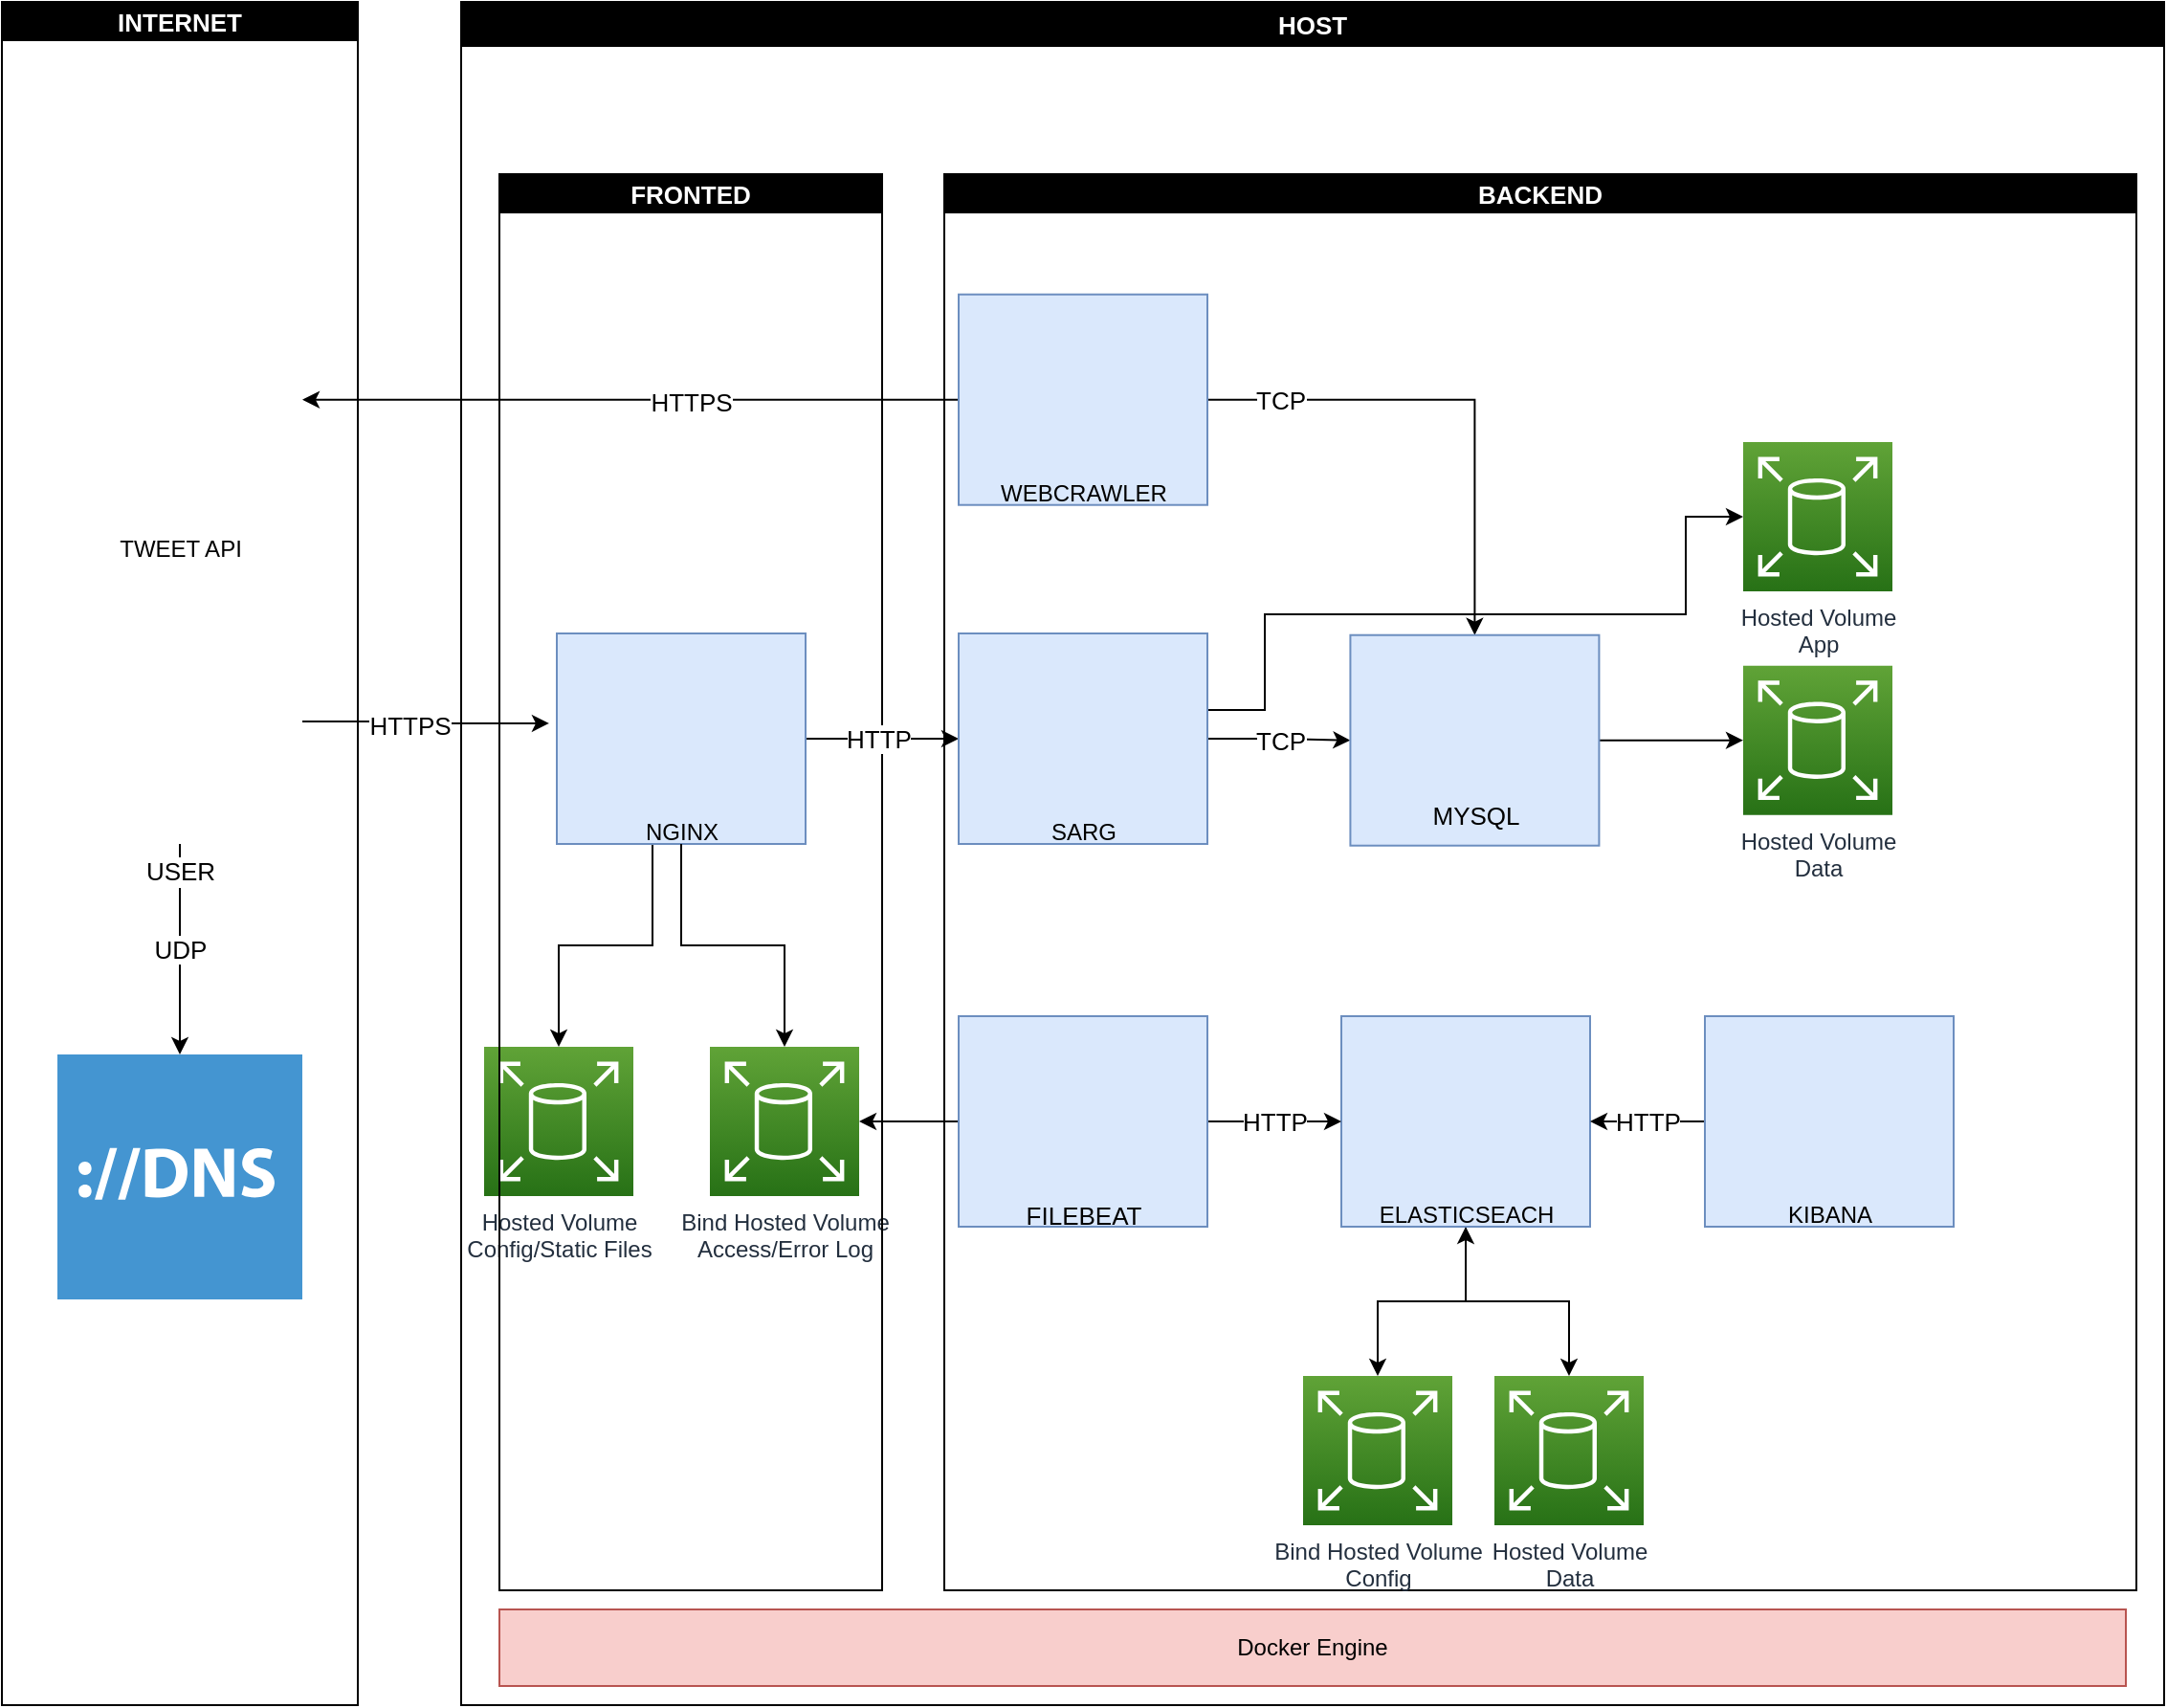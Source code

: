 <mxfile version="14.2.9" type="device"><diagram id="iYcQxOx2dtjzfhMqleJU" name="Page-1"><mxGraphModel dx="1673" dy="896" grid="1" gridSize="10" guides="1" tooltips="1" connect="1" arrows="1" fold="1" page="1" pageScale="1" pageWidth="827" pageHeight="1169" math="0" shadow="0"><root><mxCell id="0"/><mxCell id="1" parent="0"/><mxCell id="JyW8I4fde_ythZ0gYu2F-113" value="HOST" style="swimlane;labelBackgroundColor=none;fontSize=13;fillColor=#000000;fontColor=#FFFFFF;" vertex="1" parent="1"><mxGeometry x="580" y="530" width="890" height="890" as="geometry"/></mxCell><mxCell id="JyW8I4fde_ythZ0gYu2F-34" value="" style="shape=image;html=1;verticalAlign=top;verticalLabelPosition=bottom;labelBackgroundColor=#ffffff;imageAspect=0;aspect=fixed;image=https://cdn3.iconfinder.com/data/icons/social-media-2169/24/social_media_social_media_logo_docker-128.png" vertex="1" parent="JyW8I4fde_ythZ0gYu2F-113"><mxGeometry x="300" y="379" width="128" height="128" as="geometry"/></mxCell><mxCell id="JyW8I4fde_ythZ0gYu2F-152" value="" style="shape=image;html=1;verticalAlign=top;verticalLabelPosition=bottom;labelBackgroundColor=#ffffff;imageAspect=0;aspect=fixed;image=https://cdn3.iconfinder.com/data/icons/social-media-2169/24/social_media_social_media_logo_docker-128.png" vertex="1" parent="JyW8I4fde_ythZ0gYu2F-113"><mxGeometry x="299" y="201" width="128" height="128" as="geometry"/></mxCell><mxCell id="JyW8I4fde_ythZ0gYu2F-154" value="BACKEND" style="swimlane;startSize=20;labelBackgroundColor=none;fontSize=13;fillColor=#000000;fontColor=#FFFFFF;" vertex="1" parent="JyW8I4fde_ythZ0gYu2F-113"><mxGeometry x="252.5" y="90" width="623" height="740" as="geometry"/></mxCell><mxCell id="JyW8I4fde_ythZ0gYu2F-163" value="Hosted Volume&lt;br&gt;Data" style="points=[[0,0,0],[0.25,0,0],[0.5,0,0],[0.75,0,0],[1,0,0],[0,1,0],[0.25,1,0],[0.5,1,0],[0.75,1,0],[1,1,0],[0,0.25,0],[0,0.5,0],[0,0.75,0],[1,0.25,0],[1,0.5,0],[1,0.75,0]];outlineConnect=0;fontColor=#232F3E;gradientColor=#60A337;gradientDirection=north;fillColor=#277116;strokeColor=#ffffff;dashed=0;verticalLabelPosition=bottom;verticalAlign=top;align=center;html=1;fontSize=12;fontStyle=0;aspect=fixed;shape=mxgraph.aws4.resourceIcon;resIcon=mxgraph.aws4.elastic_block_store;labelBackgroundColor=none;" vertex="1" parent="JyW8I4fde_ythZ0gYu2F-154"><mxGeometry x="287.5" y="628" width="78" height="78" as="geometry"/></mxCell><mxCell id="JyW8I4fde_ythZ0gYu2F-164" value="Hosted Volume&lt;br&gt;Data" style="points=[[0,0,0],[0.25,0,0],[0.5,0,0],[0.75,0,0],[1,0,0],[0,1,0],[0.25,1,0],[0.5,1,0],[0.75,1,0],[1,1,0],[0,0.25,0],[0,0.5,0],[0,0.75,0],[1,0.25,0],[1,0.5,0],[1,0.75,0]];outlineConnect=0;fontColor=#232F3E;gradientColor=#60A337;gradientDirection=north;fillColor=#277116;strokeColor=#ffffff;dashed=0;verticalLabelPosition=bottom;verticalAlign=top;align=center;html=1;fontSize=12;fontStyle=0;aspect=fixed;shape=mxgraph.aws4.resourceIcon;resIcon=mxgraph.aws4.elastic_block_store;labelBackgroundColor=none;" vertex="1" parent="JyW8I4fde_ythZ0gYu2F-154"><mxGeometry x="417.5" y="256.86" width="78" height="78" as="geometry"/></mxCell><mxCell id="JyW8I4fde_ythZ0gYu2F-75" value="" style="shape=image;html=1;verticalAlign=top;verticalLabelPosition=bottom;labelBackgroundColor=#ffffff;imageAspect=0;aspect=fixed;image=https://cdn3.iconfinder.com/data/icons/social-media-2169/24/social_media_social_media_logo_docker-128.png" vertex="1" parent="JyW8I4fde_ythZ0gYu2F-154"><mxGeometry x="247.5" y="290" width="128" height="128" as="geometry"/></mxCell><mxCell id="JyW8I4fde_ythZ0gYu2F-38" value="" style="shape=image;html=1;verticalAlign=top;verticalLabelPosition=bottom;labelBackgroundColor=#ffffff;imageAspect=0;aspect=fixed;image=https://cdn3.iconfinder.com/data/icons/social-media-2169/24/social_media_social_media_logo_docker-128.png" vertex="1" parent="JyW8I4fde_ythZ0gYu2F-154"><mxGeometry x="247.5" y="489" width="128" height="128" as="geometry"/></mxCell><mxCell id="JyW8I4fde_ythZ0gYu2F-168" value="Hosted Volume&lt;br&gt;App" style="points=[[0,0,0],[0.25,0,0],[0.5,0,0],[0.75,0,0],[1,0,0],[0,1,0],[0.25,1,0],[0.5,1,0],[0.75,1,0],[1,1,0],[0,0.25,0],[0,0.5,0],[0,0.75,0],[1,0.25,0],[1,0.5,0],[1,0.75,0]];outlineConnect=0;fontColor=#232F3E;gradientColor=#60A337;gradientDirection=north;fillColor=#277116;strokeColor=#ffffff;dashed=0;verticalLabelPosition=bottom;verticalAlign=top;align=center;html=1;fontSize=12;fontStyle=0;aspect=fixed;shape=mxgraph.aws4.resourceIcon;resIcon=mxgraph.aws4.elastic_block_store;labelBackgroundColor=none;" vertex="1" parent="JyW8I4fde_ythZ0gYu2F-154"><mxGeometry x="417.5" y="140" width="78" height="78" as="geometry"/></mxCell><mxCell id="JyW8I4fde_ythZ0gYu2F-184" value="Bind Hosted Volume&lt;br&gt;Config" style="points=[[0,0,0],[0.25,0,0],[0.5,0,0],[0.75,0,0],[1,0,0],[0,1,0],[0.25,1,0],[0.5,1,0],[0.75,1,0],[1,1,0],[0,0.25,0],[0,0.5,0],[0,0.75,0],[1,0.25,0],[1,0.5,0],[1,0.75,0]];outlineConnect=0;fontColor=#232F3E;gradientColor=#60A337;gradientDirection=north;fillColor=#277116;strokeColor=#ffffff;dashed=0;verticalLabelPosition=bottom;verticalAlign=top;align=center;html=1;fontSize=12;fontStyle=0;aspect=fixed;shape=mxgraph.aws4.resourceIcon;resIcon=mxgraph.aws4.elastic_block_store;labelBackgroundColor=none;" vertex="1" parent="JyW8I4fde_ythZ0gYu2F-154"><mxGeometry x="187.5" y="628" width="78" height="78" as="geometry"/></mxCell><mxCell id="JyW8I4fde_ythZ0gYu2F-24" value="Docker Engine" style="rounded=0;whiteSpace=wrap;html=1;fillColor=#f8cecc;strokeColor=#b85450;" vertex="1" parent="JyW8I4fde_ythZ0gYu2F-113"><mxGeometry x="20" y="840" width="850" height="40" as="geometry"/></mxCell><mxCell id="JyW8I4fde_ythZ0gYu2F-157" value="Bind Hosted Volume&lt;br&gt;Access/Error Log" style="points=[[0,0,0],[0.25,0,0],[0.5,0,0],[0.75,0,0],[1,0,0],[0,1,0],[0.25,1,0],[0.5,1,0],[0.75,1,0],[1,1,0],[0,0.25,0],[0,0.5,0],[0,0.75,0],[1,0.25,0],[1,0.5,0],[1,0.75,0]];outlineConnect=0;fontColor=#232F3E;gradientColor=#60A337;gradientDirection=north;fillColor=#277116;strokeColor=#ffffff;dashed=0;verticalLabelPosition=bottom;verticalAlign=top;align=center;html=1;fontSize=12;fontStyle=0;aspect=fixed;shape=mxgraph.aws4.resourceIcon;resIcon=mxgraph.aws4.elastic_block_store;labelBackgroundColor=none;" vertex="1" parent="JyW8I4fde_ythZ0gYu2F-113"><mxGeometry x="130" y="546" width="78" height="78" as="geometry"/></mxCell><mxCell id="JyW8I4fde_ythZ0gYu2F-182" value="Hosted Volume&lt;br&gt;Config/Static Files" style="points=[[0,0,0],[0.25,0,0],[0.5,0,0],[0.75,0,0],[1,0,0],[0,1,0],[0.25,1,0],[0.5,1,0],[0.75,1,0],[1,1,0],[0,0.25,0],[0,0.5,0],[0,0.75,0],[1,0.25,0],[1,0.5,0],[1,0.75,0]];outlineConnect=0;fontColor=#232F3E;gradientColor=#60A337;gradientDirection=north;fillColor=#277116;strokeColor=#ffffff;dashed=0;verticalLabelPosition=bottom;verticalAlign=top;align=center;html=1;fontSize=12;fontStyle=0;aspect=fixed;shape=mxgraph.aws4.resourceIcon;resIcon=mxgraph.aws4.elastic_block_store;labelBackgroundColor=none;" vertex="1" parent="JyW8I4fde_ythZ0gYu2F-113"><mxGeometry x="12" y="546" width="78" height="78" as="geometry"/></mxCell><mxCell id="JyW8I4fde_ythZ0gYu2F-29" value="" style="shape=image;html=1;verticalAlign=top;verticalLabelPosition=bottom;labelBackgroundColor=#ffffff;imageAspect=0;aspect=fixed;image=https://cdn3.iconfinder.com/data/icons/social-media-2169/24/social_media_social_media_logo_docker-128.png" vertex="1" parent="JyW8I4fde_ythZ0gYu2F-113"><mxGeometry x="90" y="379" width="128" height="128" as="geometry"/></mxCell><mxCell id="JyW8I4fde_ythZ0gYu2F-186" value="FRONTED" style="swimlane;startSize=20;labelBackgroundColor=none;fillColor=#000000;fontSize=13;fontColor=#FFFFFF;" vertex="1" parent="JyW8I4fde_ythZ0gYu2F-113"><mxGeometry x="20" y="90" width="200" height="740" as="geometry"/></mxCell><mxCell id="JyW8I4fde_ythZ0gYu2F-36" value="" style="shape=image;html=1;verticalAlign=top;verticalLabelPosition=bottom;labelBackgroundColor=#ffffff;imageAspect=0;aspect=fixed;image=https://cdn3.iconfinder.com/data/icons/social-media-2169/24/social_media_social_media_logo_docker-128.png" vertex="1" parent="1"><mxGeometry x="1270" y="1110" width="128" height="128" as="geometry"/></mxCell><mxCell id="JyW8I4fde_ythZ0gYu2F-167" style="edgeStyle=orthogonalEdgeStyle;rounded=0;orthogonalLoop=1;jettySize=auto;html=1;entryX=0.5;entryY=0;entryDx=0;entryDy=0;entryPerimeter=0;labelBackgroundColor=#ffffff;startArrow=none;startFill=0;endArrow=classic;endFill=1;fontSize=13;fontColor=#FFFFFF;" edge="1" parent="1" source="JyW8I4fde_ythZ0gYu2F-33" target="JyW8I4fde_ythZ0gYu2F-163"><mxGeometry relative="1" as="geometry"/></mxCell><mxCell id="JyW8I4fde_ythZ0gYu2F-185" style="edgeStyle=orthogonalEdgeStyle;rounded=0;orthogonalLoop=1;jettySize=auto;html=1;entryX=0.5;entryY=0;entryDx=0;entryDy=0;entryPerimeter=0;labelBackgroundColor=#ffffff;startArrow=classic;startFill=1;endArrow=classic;endFill=1;fontSize=13;fontColor=#FFFFFF;" edge="1" parent="1" source="JyW8I4fde_ythZ0gYu2F-33" target="JyW8I4fde_ythZ0gYu2F-184"><mxGeometry relative="1" as="geometry"/></mxCell><mxCell id="JyW8I4fde_ythZ0gYu2F-33" value="" style="rounded=0;whiteSpace=wrap;html=1;fillColor=#dae8fc;strokeColor=#6c8ebf;" vertex="1" parent="1"><mxGeometry x="1040" y="1060" width="130" height="110" as="geometry"/></mxCell><mxCell id="JyW8I4fde_ythZ0gYu2F-54" value="&lt;span&gt;ELASTICSEACH&lt;/span&gt;" style="shape=image;html=1;verticalAlign=top;verticalLabelPosition=bottom;labelBackgroundColor=none;imageAspect=0;aspect=fixed;image=https://cdn4.iconfinder.com/data/icons/logos-brands-5/24/elasticsearch-128.png;fontColor=#000000;" vertex="1" parent="1"><mxGeometry x="1070" y="1080" width="70" height="70" as="geometry"/></mxCell><mxCell id="JyW8I4fde_ythZ0gYu2F-89" value="HTTP" style="edgeStyle=orthogonalEdgeStyle;rounded=0;orthogonalLoop=1;jettySize=auto;html=1;labelBackgroundColor=#ffffff;fontSize=13;fontColor=#000000;" edge="1" parent="1" source="JyW8I4fde_ythZ0gYu2F-56" target="JyW8I4fde_ythZ0gYu2F-33"><mxGeometry relative="1" as="geometry"/></mxCell><mxCell id="JyW8I4fde_ythZ0gYu2F-56" value="" style="rounded=0;whiteSpace=wrap;html=1;fillColor=#dae8fc;strokeColor=#6c8ebf;" vertex="1" parent="1"><mxGeometry x="1230" y="1060" width="130" height="110" as="geometry"/></mxCell><mxCell id="JyW8I4fde_ythZ0gYu2F-52" value="&lt;span&gt;KIBANA&lt;/span&gt;" style="shape=image;html=1;verticalAlign=top;verticalLabelPosition=bottom;labelBackgroundColor=none;imageAspect=0;aspect=fixed;image=https://cdn4.iconfinder.com/data/icons/logos-brands-5/24/kibana-128.png;fontColor=#000000;" vertex="1" parent="1"><mxGeometry x="1260" y="1080" width="70" height="70" as="geometry"/></mxCell><mxCell id="JyW8I4fde_ythZ0gYu2F-67" style="edgeStyle=orthogonalEdgeStyle;rounded=0;orthogonalLoop=1;jettySize=auto;html=1;entryX=0;entryY=0.5;entryDx=0;entryDy=0;fontSize=13;fontColor=#000000;" edge="1" parent="1" source="JyW8I4fde_ythZ0gYu2F-58" target="JyW8I4fde_ythZ0gYu2F-60"><mxGeometry relative="1" as="geometry"><Array as="points"><mxPoint x="810" y="915"/><mxPoint x="810" y="915"/></Array></mxGeometry></mxCell><mxCell id="JyW8I4fde_ythZ0gYu2F-69" value="HTTP" style="edgeLabel;html=1;align=center;verticalAlign=middle;resizable=0;points=[];fontSize=13;fontColor=#000000;labelBackgroundColor=#ffffff;" vertex="1" connectable="0" parent="JyW8I4fde_ythZ0gYu2F-67"><mxGeometry x="-0.179" relative="1" as="geometry"><mxPoint x="4.68" y="-0.03" as="offset"/></mxGeometry></mxCell><mxCell id="JyW8I4fde_ythZ0gYu2F-183" style="edgeStyle=orthogonalEdgeStyle;rounded=0;orthogonalLoop=1;jettySize=auto;html=1;entryX=0.5;entryY=0;entryDx=0;entryDy=0;entryPerimeter=0;labelBackgroundColor=#ffffff;startArrow=none;startFill=0;endArrow=classic;endFill=1;fontSize=13;fontColor=#FFFFFF;" edge="1" parent="1" source="JyW8I4fde_ythZ0gYu2F-58" target="JyW8I4fde_ythZ0gYu2F-182"><mxGeometry relative="1" as="geometry"><Array as="points"><mxPoint x="680" y="1023"/><mxPoint x="631" y="1023"/></Array></mxGeometry></mxCell><mxCell id="JyW8I4fde_ythZ0gYu2F-58" value="" style="rounded=0;whiteSpace=wrap;html=1;fillColor=#dae8fc;strokeColor=#6c8ebf;" vertex="1" parent="1"><mxGeometry x="630" y="860" width="130" height="110" as="geometry"/></mxCell><mxCell id="JyW8I4fde_ythZ0gYu2F-102" style="edgeStyle=orthogonalEdgeStyle;rounded=0;orthogonalLoop=1;jettySize=auto;html=1;entryX=0;entryY=0.5;entryDx=0;entryDy=0;labelBackgroundColor=none;fontSize=13;fontColor=#000000;" edge="1" parent="1" source="JyW8I4fde_ythZ0gYu2F-60" target="JyW8I4fde_ythZ0gYu2F-78"><mxGeometry relative="1" as="geometry"/></mxCell><mxCell id="JyW8I4fde_ythZ0gYu2F-103" value="TCP" style="edgeLabel;html=1;align=center;verticalAlign=middle;resizable=0;points=[];fontSize=13;fontColor=#000000;" vertex="1" connectable="0" parent="JyW8I4fde_ythZ0gYu2F-102"><mxGeometry x="-0.304" y="-1" relative="1" as="geometry"><mxPoint x="11.71" y="-0.17" as="offset"/></mxGeometry></mxCell><mxCell id="JyW8I4fde_ythZ0gYu2F-169" style="edgeStyle=orthogonalEdgeStyle;rounded=0;orthogonalLoop=1;jettySize=auto;html=1;entryX=0;entryY=0.5;entryDx=0;entryDy=0;entryPerimeter=0;labelBackgroundColor=#ffffff;startArrow=none;startFill=0;endArrow=classic;endFill=1;fontSize=13;fontColor=#FFFFFF;" edge="1" parent="1" source="JyW8I4fde_ythZ0gYu2F-60" target="JyW8I4fde_ythZ0gYu2F-168"><mxGeometry relative="1" as="geometry"><Array as="points"><mxPoint x="1000" y="900"/><mxPoint x="1000" y="850"/><mxPoint x="1220" y="850"/><mxPoint x="1220" y="799"/></Array></mxGeometry></mxCell><mxCell id="JyW8I4fde_ythZ0gYu2F-60" value="" style="rounded=0;whiteSpace=wrap;html=1;fillColor=#dae8fc;strokeColor=#6c8ebf;" vertex="1" parent="1"><mxGeometry x="840" y="860" width="130" height="110" as="geometry"/></mxCell><mxCell id="JyW8I4fde_ythZ0gYu2F-59" value="SARG" style="shape=image;html=1;verticalAlign=top;verticalLabelPosition=bottom;labelBackgroundColor=none;imageAspect=0;aspect=fixed;image=https://cdn4.iconfinder.com/data/icons/scripting-and-programming-languages/512/Python_logo-128.png;fontColor=#000000;" vertex="1" parent="1"><mxGeometry x="870" y="880" width="70" height="70" as="geometry"/></mxCell><mxCell id="JyW8I4fde_ythZ0gYu2F-112" style="edgeStyle=orthogonalEdgeStyle;rounded=0;orthogonalLoop=1;jettySize=auto;html=1;labelBackgroundColor=none;fontSize=13;fontColor=#000000;" edge="1" parent="1" source="JyW8I4fde_ythZ0gYu2F-65" target="JyW8I4fde_ythZ0gYu2F-47"><mxGeometry relative="1" as="geometry"/></mxCell><mxCell id="JyW8I4fde_ythZ0gYu2F-147" value="HTTPS" style="edgeLabel;html=1;align=center;verticalAlign=middle;resizable=0;points=[];fontSize=13;fontColor=#000000;" vertex="1" connectable="0" parent="JyW8I4fde_ythZ0gYu2F-112"><mxGeometry x="-0.182" y="1" relative="1" as="geometry"><mxPoint as="offset"/></mxGeometry></mxCell><mxCell id="JyW8I4fde_ythZ0gYu2F-144" style="edgeStyle=orthogonalEdgeStyle;rounded=0;orthogonalLoop=1;jettySize=auto;html=1;entryX=0.5;entryY=0;entryDx=0;entryDy=0;labelBackgroundColor=#ffffff;startArrow=none;startFill=0;endArrow=classic;endFill=1;fontSize=13;fontColor=#000000;" edge="1" parent="1" source="JyW8I4fde_ythZ0gYu2F-65" target="JyW8I4fde_ythZ0gYu2F-78"><mxGeometry relative="1" as="geometry"/></mxCell><mxCell id="JyW8I4fde_ythZ0gYu2F-145" value="TCP" style="edgeLabel;html=1;align=center;verticalAlign=middle;resizable=0;points=[];fontSize=13;fontColor=#000000;" vertex="1" connectable="0" parent="JyW8I4fde_ythZ0gYu2F-144"><mxGeometry x="-0.254" relative="1" as="geometry"><mxPoint x="-60.33" y="-0.06" as="offset"/></mxGeometry></mxCell><mxCell id="JyW8I4fde_ythZ0gYu2F-65" value="" style="rounded=0;whiteSpace=wrap;html=1;fillColor=#dae8fc;strokeColor=#6c8ebf;" vertex="1" parent="1"><mxGeometry x="840" y="682.86" width="130" height="110" as="geometry"/></mxCell><mxCell id="JyW8I4fde_ythZ0gYu2F-66" value="WEBCRAWLER" style="shape=image;html=1;verticalAlign=top;verticalLabelPosition=bottom;labelBackgroundColor=none;imageAspect=0;aspect=fixed;image=https://cdn4.iconfinder.com/data/icons/scripting-and-programming-languages/512/Python_logo-128.png;fontColor=#000000;" vertex="1" parent="1"><mxGeometry x="870" y="702.86" width="70" height="70" as="geometry"/></mxCell><mxCell id="JyW8I4fde_ythZ0gYu2F-166" style="edgeStyle=orthogonalEdgeStyle;rounded=0;orthogonalLoop=1;jettySize=auto;html=1;labelBackgroundColor=#ffffff;startArrow=none;startFill=0;endArrow=classic;endFill=1;fontSize=13;fontColor=#FFFFFF;" edge="1" parent="1" source="JyW8I4fde_ythZ0gYu2F-78" target="JyW8I4fde_ythZ0gYu2F-164"><mxGeometry relative="1" as="geometry"/></mxCell><mxCell id="JyW8I4fde_ythZ0gYu2F-78" value="" style="rounded=0;whiteSpace=wrap;html=1;fillColor=#dae8fc;strokeColor=#6c8ebf;" vertex="1" parent="1"><mxGeometry x="1044.71" y="860.86" width="130" height="110" as="geometry"/></mxCell><mxCell id="JyW8I4fde_ythZ0gYu2F-71" value="MYSQL" style="shape=image;html=1;verticalAlign=top;verticalLabelPosition=bottom;labelBackgroundColor=none;imageAspect=0;aspect=fixed;image=https://cdn1.iconfinder.com/data/icons/simple-icons/128/mysql-128-black.png;fontSize=13;fontColor=#000000;" vertex="1" parent="1"><mxGeometry x="1074.71" y="870.86" width="70" height="70" as="geometry"/></mxCell><mxCell id="JyW8I4fde_ythZ0gYu2F-95" value="" style="shape=image;html=1;verticalAlign=top;verticalLabelPosition=bottom;labelBackgroundColor=#ffffff;imageAspect=0;aspect=fixed;image=https://cdn3.iconfinder.com/data/icons/social-media-2169/24/social_media_social_media_logo_docker-128.png" vertex="1" parent="1"><mxGeometry x="880" y="1108" width="128" height="128" as="geometry"/></mxCell><mxCell id="JyW8I4fde_ythZ0gYu2F-99" value="HTTP" style="edgeStyle=orthogonalEdgeStyle;rounded=0;orthogonalLoop=1;jettySize=auto;html=1;entryX=0;entryY=0.5;entryDx=0;entryDy=0;labelBackgroundColor=#ffffff;fontSize=13;fontColor=#000000;" edge="1" parent="1" source="JyW8I4fde_ythZ0gYu2F-96" target="JyW8I4fde_ythZ0gYu2F-33"><mxGeometry relative="1" as="geometry"/></mxCell><mxCell id="JyW8I4fde_ythZ0gYu2F-162" style="edgeStyle=orthogonalEdgeStyle;rounded=0;orthogonalLoop=1;jettySize=auto;html=1;labelBackgroundColor=#ffffff;startArrow=none;startFill=0;endArrow=classic;endFill=1;fontSize=13;fontColor=#FFFFFF;" edge="1" parent="1" source="JyW8I4fde_ythZ0gYu2F-96" target="JyW8I4fde_ythZ0gYu2F-157"><mxGeometry relative="1" as="geometry"/></mxCell><mxCell id="JyW8I4fde_ythZ0gYu2F-96" value="" style="rounded=0;whiteSpace=wrap;html=1;fillColor=#dae8fc;strokeColor=#6c8ebf;" vertex="1" parent="1"><mxGeometry x="840" y="1060" width="130" height="110" as="geometry"/></mxCell><mxCell id="JyW8I4fde_ythZ0gYu2F-101" value="FILEBEAT" style="shape=image;html=1;verticalAlign=top;verticalLabelPosition=bottom;labelBackgroundColor=none;imageAspect=0;aspect=fixed;image=https://cdn4.iconfinder.com/data/icons/logos-brands-5/24/logstash-128.png;fontSize=13;fontColor=#000000;" vertex="1" parent="1"><mxGeometry x="870" y="1080" width="70" height="70" as="geometry"/></mxCell><mxCell id="JyW8I4fde_ythZ0gYu2F-104" value="INTERNET" style="swimlane;startSize=20;labelBackgroundColor=none;fontSize=13;fillColor=#000000;fontColor=#FFFFFF;" vertex="1" parent="1"><mxGeometry x="340" y="530" width="186" height="890" as="geometry"/></mxCell><mxCell id="JyW8I4fde_ythZ0gYu2F-150" value="UDP" style="edgeStyle=orthogonalEdgeStyle;rounded=0;orthogonalLoop=1;jettySize=auto;html=1;labelBackgroundColor=#ffffff;startArrow=none;startFill=0;endArrow=classic;endFill=1;fontSize=13;fontColor=#000000;" edge="1" parent="JyW8I4fde_ythZ0gYu2F-104" source="JyW8I4fde_ythZ0gYu2F-110" target="JyW8I4fde_ythZ0gYu2F-151"><mxGeometry relative="1" as="geometry"><mxPoint x="93" y="570" as="targetPoint"/></mxGeometry></mxCell><mxCell id="JyW8I4fde_ythZ0gYu2F-110" value="USER" style="shape=image;html=1;verticalAlign=top;verticalLabelPosition=bottom;labelBackgroundColor=#ffffff;imageAspect=0;aspect=fixed;image=https://cdn3.iconfinder.com/data/icons/business-avatar-1/512/8_avatar-128.png;fontSize=13;fontColor=#000000;" vertex="1" parent="JyW8I4fde_ythZ0gYu2F-104"><mxGeometry x="29" y="312" width="128" height="128" as="geometry"/></mxCell><mxCell id="JyW8I4fde_ythZ0gYu2F-47" value="TWEET API" style="shape=image;html=1;verticalAlign=top;verticalLabelPosition=bottom;labelBackgroundColor=#ffffff;imageAspect=0;aspect=fixed;image=https://cdn2.iconfinder.com/data/icons/social-18/512/Twitter-2-128.png;fontColor=#000000;" vertex="1" parent="JyW8I4fde_ythZ0gYu2F-104"><mxGeometry x="29" y="143.86" width="128" height="128" as="geometry"/></mxCell><mxCell id="JyW8I4fde_ythZ0gYu2F-151" value="" style="shadow=0;dashed=0;html=1;strokeColor=none;fillColor=#4495D1;labelPosition=center;verticalLabelPosition=bottom;verticalAlign=top;align=center;outlineConnect=0;shape=mxgraph.veeam.dns;labelBackgroundColor=#FF8000;fontSize=13;fontColor=#000000;" vertex="1" parent="JyW8I4fde_ythZ0gYu2F-104"><mxGeometry x="29.0" y="550" width="128" height="128" as="geometry"/></mxCell><mxCell id="JyW8I4fde_ythZ0gYu2F-111" style="edgeStyle=orthogonalEdgeStyle;rounded=0;orthogonalLoop=1;jettySize=auto;html=1;entryX=-0.031;entryY=0.427;entryDx=0;entryDy=0;entryPerimeter=0;labelBackgroundColor=none;fontSize=13;fontColor=#000000;" edge="1" parent="1" source="JyW8I4fde_ythZ0gYu2F-110" target="JyW8I4fde_ythZ0gYu2F-58"><mxGeometry relative="1" as="geometry"/></mxCell><mxCell id="JyW8I4fde_ythZ0gYu2F-148" value="HTTPS" style="edgeLabel;html=1;align=center;verticalAlign=middle;resizable=0;points=[];fontSize=13;fontColor=#000000;" vertex="1" connectable="0" parent="JyW8I4fde_ythZ0gYu2F-111"><mxGeometry x="-0.136" y="-2" relative="1" as="geometry"><mxPoint as="offset"/></mxGeometry></mxCell><mxCell id="JyW8I4fde_ythZ0gYu2F-53" value="NGINX" style="shape=image;html=1;verticalAlign=top;verticalLabelPosition=bottom;labelBackgroundColor=none;imageAspect=0;aspect=fixed;image=https://cdn4.iconfinder.com/data/icons/logos-brands-5/24/nginx-128.png;fontColor=#000000;" vertex="1" parent="1"><mxGeometry x="660" y="880" width="70" height="70" as="geometry"/></mxCell><mxCell id="JyW8I4fde_ythZ0gYu2F-160" style="edgeStyle=orthogonalEdgeStyle;rounded=0;orthogonalLoop=1;jettySize=auto;html=1;labelBackgroundColor=#ffffff;startArrow=classic;startFill=1;endArrow=none;endFill=0;fontSize=13;fontColor=#FFFFFF;" edge="1" parent="1" source="JyW8I4fde_ythZ0gYu2F-157" target="JyW8I4fde_ythZ0gYu2F-58"><mxGeometry relative="1" as="geometry"/></mxCell></root></mxGraphModel></diagram></mxfile>